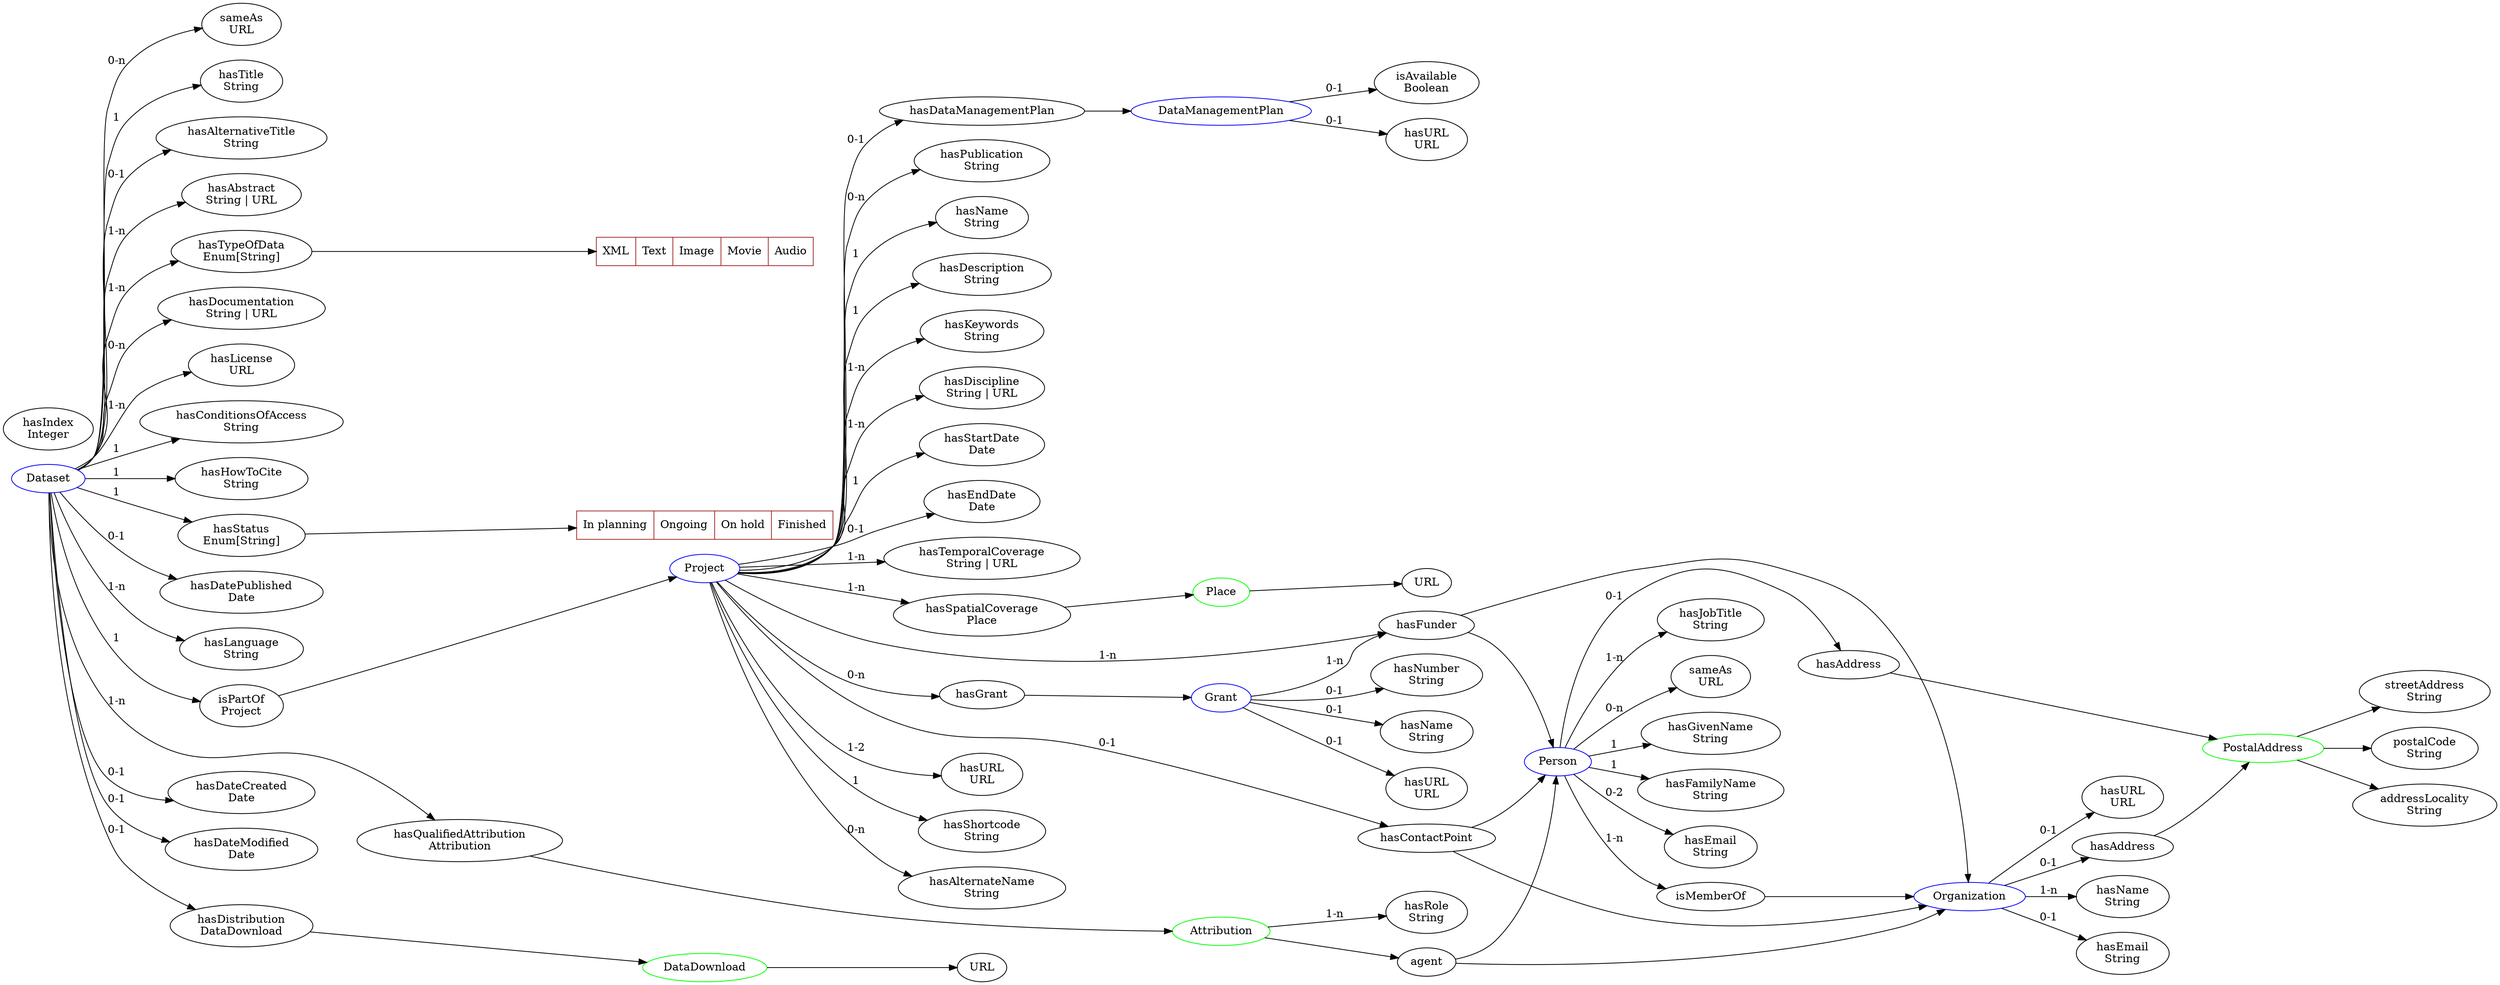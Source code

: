 digraph metadata {
    rankdir="LR";

    // dsp-repo Datatypes
    Dataset [color=blue];
    Project [color=blue];
    Person [color=blue];
    Organization [color=blue];
    Grant [color=blue];
    DataManagementPlan [color=blue];
    // List [color=blue];
    // ListItem [color=blue];

    // other Datatypes
    Attribution [color=green];
    DataDownload [color=green];
    PostalAddress [color=green];
    Place [color=green];

    agent -> Person;
    agent -> Organization;

    DataDownload -> URL;

    URL_ [label="URL"];
    Place -> URL_;

    streetAddress [label="streetAddress\nString"];
    PostalAddress -> streetAddress
    postalCode [label="postalCode\nString"];
    PostalAddress -> postalCode
    addressLocality [label="addressLocality\nString"];
    PostalAddress -> addressLocality

    // Enum
    Types [color=brown, shape=record, label="{XML | Text | Image | Movie | Audio}"];
    Stati [color=brown, shape=record, label="{In planning | Ongoing | On hold | Finished}"];


    // Dataset
    // -------
    sameAs [label="sameAs\nURL"];
    Dataset -> sameAs [label="0-n"];

    hasTitle [label="hasTitle\nString"];
    Dataset -> hasTitle [label="1"];

    hasAlternativeTitle [label="hasAlternativeTitle\nString"];
    Dataset -> hasAlternativeTitle [label="0-1"];

    hasAbstract [label="hasAbstract\nString | URL"];
    Dataset -> hasAbstract [label="1-n"];

    hasTypeOfData [label="hasTypeOfData\nEnum[String]"];
    Dataset -> hasTypeOfData [label="1-n"];
    hasTypeOfData -> Types;

    hasDocumentation [label="hasDocumentation\nString | URL"];
    Dataset -> hasDocumentation [label="0-n"];

    hasLicense [label="hasLicense\nURL"];
    Dataset -> hasLicense [label="1-n"];

    hasConditionsOfAccess [label="hasConditionsOfAccess\nString"];
    Dataset -> hasConditionsOfAccess [label="1"];

    hasHowToCite [label="hasHowToCite\nString"];
    Dataset -> hasHowToCite [label="1"];

    hasStatus [label="hasStatus\nEnum[String]"];
    Dataset -> hasStatus [label="1"];
    hasStatus -> Stati

    hasDatePublished [label="hasDatePublished\nDate"];
    Dataset -> hasDatePublished [label="0-1"];

    hasLanguage [label="hasLanguage\nString"];
    Dataset -> hasLanguage [label="1-n"];

    isPartOf [label="isPartOf\nProject"];
    Dataset -> isPartOf [label="1"];
    isPartOf -> Project;

    hasQualifiedAttribution [label="hasQualifiedAttribution\nAttribution"]
    Dataset -> hasQualifiedAttribution [label="1-n"];
    hasQualifiedAttribution -> Attribution;

    hasDateCreated [label="hasDateCreated\nDate"];
    Dataset -> hasDateCreated [label="0-1"];

    hasDateModified [label="hasDateModified\nDate"];
    Dataset -> hasDateModified [label="0-1"];

    hasDistribution [label="hasDistribution\nDataDownload"];
    Dataset -> hasDistribution [label="0-1"];
    hasDistribution -> DataDownload


    // Project
    // -------
    hasName [label="hasName\nString"];
    Project -> hasName [label="1"];

    hasDescription [label="hasDescription\nString"];
    Project -> hasDescription [label="1"];

    hasKeywords [label="hasKeywords\nString"];
    Project -> hasKeywords [label="1-n"];

    hasDiscipline [label="hasDiscipline\nString | URL"];
    Project -> hasDiscipline [label="1-n"];

    hasStartDate [label="hasStartDate\nDate"];
    Project -> hasStartDate [label="1"];

    hasEndDate [label="hasEndDate\nDate"];
    Project -> hasEndDate [label="0-1"];

    hasTemporalCoverage [label="hasTemporalCoverage\nString | URL"];
    Project -> hasTemporalCoverage [label="1-n"];

    hasSpatialCoverage [label="hasSpatialCoverage\nPlace"];
    Project -> hasSpatialCoverage [label="1-n"];
    hasSpatialCoverage -> Place

    Project -> hasFunder [label="1-n"];
    hasFunder -> Person;
    hasFunder -> Organization;

    Project -> hasGrant [label="0-n"];
    hasGrant -> Grant;

    hasURL [label="hasURL\nURL"];
    Project -> hasURL [label="1-2"];

    hasShortcode [label="hasShortcode\nString"];
    Project -> hasShortcode [label="1"];

    hasAlternateName [label="hasAlternateName\nString"];
    Project -> hasAlternateName [label="0-n"];

    Project -> hasDataManagementPlan [label="0-1"];
    hasDataManagementPlan -> DataManagementPlan;

    hasPublication [label="hasPublication\nString"];
    Project -> hasPublication [label="0-n"];

    Project -> hasContactPoint [label="0-1"];
    hasContactPoint -> Person;
    hasContactPoint -> Organization;


    // Person
    // ------
    sameAs2 [label="sameAs\nURL"];
    Person -> sameAs2 [label="0-n"];

    hasGivenName [label="hasGivenName\nString"];
    Person -> hasGivenName [label="1"];
    // hasGivenName -> List;
    // List -> hasListItem [label="0-n"];
    // hasListItem -> ListItem;
    // ListItem -> hasValue [label="1"];
    // hasValue [label="hasValue\nString"];
    // ListItem -> hasIndex [label="1"];
    hasIndex [label="hasIndex\nInteger"];

    hasFamilyName [label="hasFamilyName\nString"];
    Person -> hasFamilyName [label="1"];
    // hasFamilyName -> List;

    hasEmail [label="hasEmail\nString"];
    Person -> hasEmail [label="0-2"];

    Person -> hasAddress [label="0-1"];
    hasAddress -> PostalAddress

    Person -> isMemberOf [label="1-n"];
    isMemberOf -> Organization

    hasJobTitle [label="hasJobTitle\nString"];
    Person -> hasJobTitle [label="1-n"];

    hasRole [label="hasRole\nString"];
    Attribution -> agent;
    Attribution -> hasRole [label="1-n"];


    // Organization
    // ------------
    hasName2 [label="hasName\nString"];
    Organization -> hasName2 [label="1-n"];

    hasEmail2 [label="hasEmail\nString"];
    Organization -> hasEmail2 [label="0-1"];

    hasAddress2 [label="hasAddress"];
    Organization -> hasAddress2 [label="0-1"];
    hasAddress2 -> PostalAddress;

    hasURL2 [label="hasURL\nURL"];
    Organization -> hasURL2 [label="0-1"];


    // Grant
    // -----
    hasName3 [label="hasName\nString"];
    Grant -> hasName3 [label="0-1"];

    hasURL3 [label="hasURL\nURL"];
    Grant -> hasURL3 [label="0-1"];

    hasNumber [label="hasNumber\nString"];
    Grant -> hasNumber [label="0-1"]

    hasFunder [label="hasFunder"];
    Grant -> hasFunder [label="1-n"]


    // Data Management Plan
    // --------------------
    hasURL4 [label="hasURL\nURL"];
    DataManagementPlan -> hasURL4 [label="0-1"]
    isAvailable [label="isAvailable\nBoolean"];
    DataManagementPlan -> isAvailable [label="0-1"]
}
